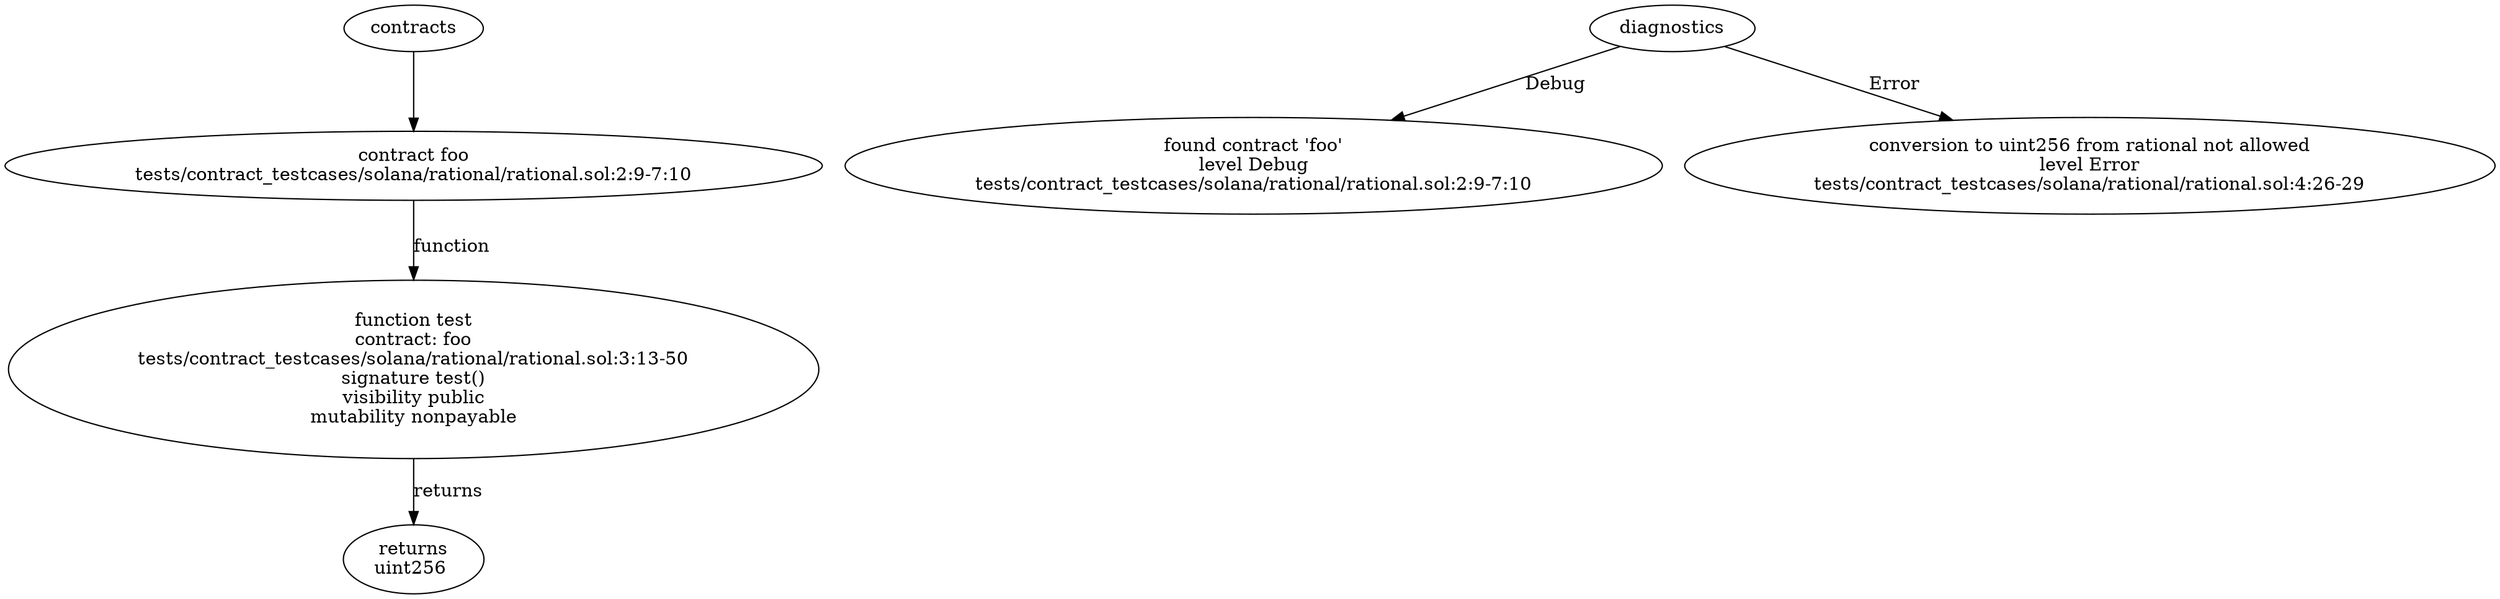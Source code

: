 strict digraph "tests/contract_testcases/solana/rational/rational.sol" {
	contract [label="contract foo\ntests/contract_testcases/solana/rational/rational.sol:2:9-7:10"]
	test [label="function test\ncontract: foo\ntests/contract_testcases/solana/rational/rational.sol:3:13-50\nsignature test()\nvisibility public\nmutability nonpayable"]
	returns [label="returns\nuint256 "]
	diagnostic [label="found contract 'foo'\nlevel Debug\ntests/contract_testcases/solana/rational/rational.sol:2:9-7:10"]
	diagnostic_7 [label="conversion to uint256 from rational not allowed\nlevel Error\ntests/contract_testcases/solana/rational/rational.sol:4:26-29"]
	contracts -> contract
	contract -> test [label="function"]
	test -> returns [label="returns"]
	diagnostics -> diagnostic [label="Debug"]
	diagnostics -> diagnostic_7 [label="Error"]
}
